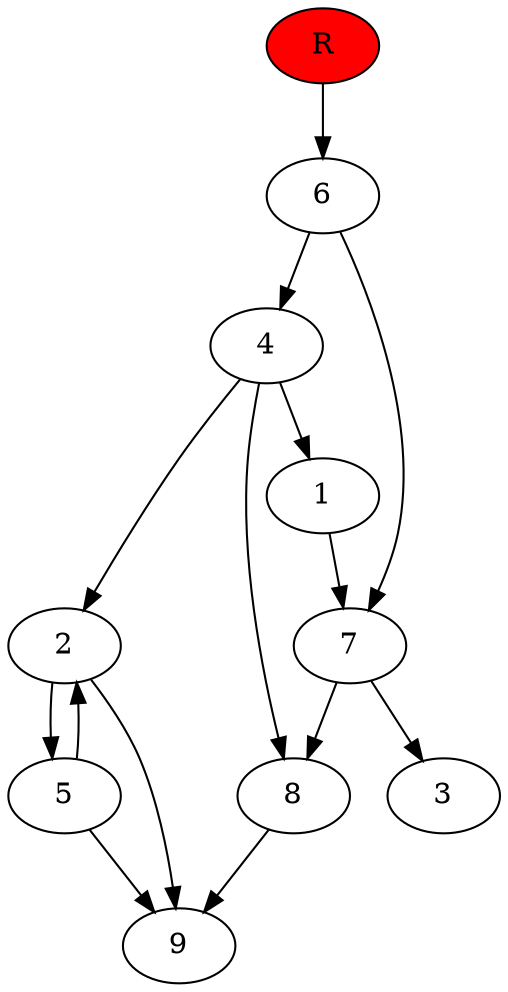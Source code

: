 digraph prb34507 {
	1
	2
	3
	4
	5
	6
	7
	8
	R [fillcolor="#ff0000" style=filled]
	1 -> 7
	2 -> 5
	2 -> 9
	4 -> 1
	4 -> 2
	4 -> 8
	5 -> 2
	5 -> 9
	6 -> 4
	6 -> 7
	7 -> 3
	7 -> 8
	8 -> 9
	R -> 6
}
